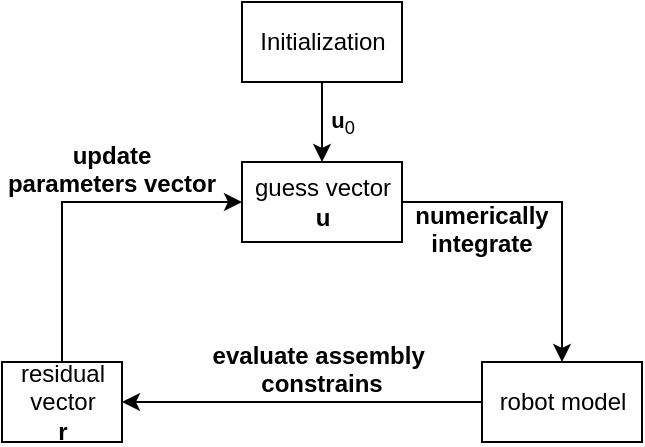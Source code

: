 <mxfile version="14.6.13" type="device"><diagram id="uufROkZJwv5hoUQ3f8WZ" name="Page-1"><mxGraphModel dx="549" dy="348" grid="1" gridSize="10" guides="1" tooltips="1" connect="1" arrows="1" fold="1" page="1" pageScale="1" pageWidth="850" pageHeight="1100" math="0" shadow="0"><root><mxCell id="0"/><mxCell id="1" parent="0"/><mxCell id="b3d4uy_ebniyM2M1IgUK-3" style="edgeStyle=orthogonalEdgeStyle;rounded=0;orthogonalLoop=1;jettySize=auto;html=1;entryX=0.5;entryY=0;entryDx=0;entryDy=0;" edge="1" parent="1" source="b3d4uy_ebniyM2M1IgUK-1" target="b3d4uy_ebniyM2M1IgUK-2"><mxGeometry relative="1" as="geometry"/></mxCell><mxCell id="b3d4uy_ebniyM2M1IgUK-14" value="&lt;b&gt;u&lt;/b&gt;&lt;sub&gt;0&lt;/sub&gt;" style="edgeLabel;html=1;align=center;verticalAlign=middle;resizable=0;points=[];" vertex="1" connectable="0" parent="b3d4uy_ebniyM2M1IgUK-3"><mxGeometry x="0.173" relative="1" as="geometry"><mxPoint x="10" y="-3" as="offset"/></mxGeometry></mxCell><mxCell id="b3d4uy_ebniyM2M1IgUK-1" value="Initialization" style="html=1;" vertex="1" parent="1"><mxGeometry x="280" y="40" width="80" height="40" as="geometry"/></mxCell><mxCell id="b3d4uy_ebniyM2M1IgUK-6" style="edgeStyle=orthogonalEdgeStyle;rounded=0;orthogonalLoop=1;jettySize=auto;html=1;entryX=0.5;entryY=0;entryDx=0;entryDy=0;exitX=1;exitY=0.5;exitDx=0;exitDy=0;" edge="1" parent="1" source="b3d4uy_ebniyM2M1IgUK-2" target="b3d4uy_ebniyM2M1IgUK-8"><mxGeometry relative="1" as="geometry"/></mxCell><mxCell id="b3d4uy_ebniyM2M1IgUK-2" value="guess vector&lt;br&gt;&lt;b&gt;u&lt;/b&gt;" style="html=1;" vertex="1" parent="1"><mxGeometry x="280" y="120" width="80" height="40" as="geometry"/></mxCell><mxCell id="b3d4uy_ebniyM2M1IgUK-7" style="edgeStyle=orthogonalEdgeStyle;rounded=0;orthogonalLoop=1;jettySize=auto;html=1;entryX=0;entryY=0.5;entryDx=0;entryDy=0;exitX=0.5;exitY=0;exitDx=0;exitDy=0;" edge="1" parent="1" source="b3d4uy_ebniyM2M1IgUK-4" target="b3d4uy_ebniyM2M1IgUK-2"><mxGeometry relative="1" as="geometry"/></mxCell><mxCell id="b3d4uy_ebniyM2M1IgUK-4" value="residual&lt;br&gt;vector&lt;br&gt;&lt;b&gt;r&lt;/b&gt;" style="html=1;" vertex="1" parent="1"><mxGeometry x="160" y="220" width="60" height="40" as="geometry"/></mxCell><mxCell id="b3d4uy_ebniyM2M1IgUK-9" style="edgeStyle=orthogonalEdgeStyle;rounded=0;orthogonalLoop=1;jettySize=auto;html=1;entryX=1;entryY=0.5;entryDx=0;entryDy=0;" edge="1" parent="1" source="b3d4uy_ebniyM2M1IgUK-8" target="b3d4uy_ebniyM2M1IgUK-4"><mxGeometry relative="1" as="geometry"/></mxCell><mxCell id="b3d4uy_ebniyM2M1IgUK-8" value="robot model" style="html=1;" vertex="1" parent="1"><mxGeometry x="400" y="220" width="80" height="40" as="geometry"/></mxCell><mxCell id="b3d4uy_ebniyM2M1IgUK-15" value="update&#10;parameters vector" style="text;align=center;fontStyle=1;verticalAlign=middle;spacingLeft=3;spacingRight=3;strokeColor=none;rotatable=0;points=[[0,0.5],[1,0.5]];portConstraint=eastwest;" vertex="1" parent="1"><mxGeometry x="160" y="110" width="110" height="26" as="geometry"/></mxCell><mxCell id="b3d4uy_ebniyM2M1IgUK-16" value="evaluate assembly &#10;constrains" style="text;align=center;fontStyle=1;verticalAlign=middle;spacingLeft=3;spacingRight=3;strokeColor=none;rotatable=0;points=[[0,0.5],[1,0.5]];portConstraint=eastwest;" vertex="1" parent="1"><mxGeometry x="265" y="210" width="110" height="26" as="geometry"/></mxCell><mxCell id="b3d4uy_ebniyM2M1IgUK-17" value="numerically &#10;integrate" style="text;align=center;fontStyle=1;verticalAlign=middle;spacingLeft=3;spacingRight=3;strokeColor=none;rotatable=0;points=[[0,0.5],[1,0.5]];portConstraint=eastwest;" vertex="1" parent="1"><mxGeometry x="360" y="140" width="80" height="26" as="geometry"/></mxCell></root></mxGraphModel></diagram></mxfile>